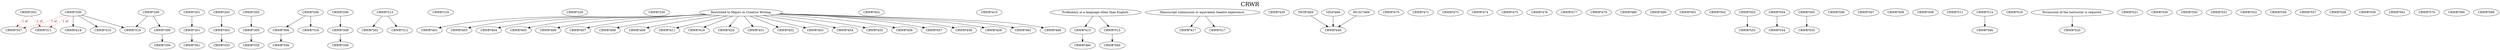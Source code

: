 digraph CRWR {
labelloc = "t";
label = "CRWR"
fontsize = 27;
"CRWR*200"
"CRWR*201"
"CRWR*203"
"CRWR*205"
"CRWR*206"
"CRWR*208"
"CRWR*209"
"CRWR*213"
"CRWR*216"
"CRWR*220"
"CRWR*230"
"CRWR*201" -> "CRWR*301" [style=solid]
"CRWR*213" -> "CRWR*302" [style=solid]
"CRWR*203" -> "CRWR*303" [style=solid]
"CRWR*205" -> "CRWR*305" [style=solid]
"CRWR*206" -> "CRWR*306" [style=solid]
"CRWR*200" -> "CRWR*307" [style=dashed] [label="1 of", fontcolor=firebrick4] [color=red3]
"CRWR*202" -> "CRWR*307" [style=dashed] [label="1 of", fontcolor=firebrick4] [color=red3]
"CRWR*208" -> "CRWR*308" [style=solid]
"CRWR*209" -> "CRWR*309" [style=solid]
"CRWR*200" -> "CRWR*310" [style=solid]
"CRWR*200" -> "CRWR*311" [style=dashed] [label="1 of", fontcolor=firebrick4] [color=red3]
"CRWR*202" -> "CRWR*311" [style=dashed] [label="1 of", fontcolor=firebrick4] [color=red3]
"CRWR*213" -> "CRWR*312" [style=solid]
"CRWR*206" -> "CRWR*316" [style=solid]
"CRWR*200" -> "CRWR*319"
"CRWR*209" -> "CRWR*319"
"CRWR*301" -> "CRWR*351" [style=solid]
"CRWR*303" -> "CRWR*353" [style=solid]
"CRWR*305" -> "CRWR*355" [style=solid]
"CRWR*306" -> "CRWR*356" [style=solid]
"CRWR*308" -> "CRWR*358" [style=solid]
"CRWR*309" -> "CRWR*359" [style=solid]
"Restricted to Majors in Creative Writing." -> "CRWR*401" [style=solid]
"CRWR*402"
"Restricted to Majors in Creative Writing." -> "CRWR*403" [style=solid]
"Restricted to Majors in Creative Writing." -> "CRWR*404" [style=solid]
"Restricted to Majors in Creative Writing." -> "CRWR*405" [style=solid]
"Restricted to Majors in Creative Writing." -> "CRWR*406" [style=solid]
"Restricted to Majors in Creative Writing." -> "CRWR*407" [style=solid]
"Restricted to Majors in Creative Writing." -> "CRWR*408" [style=solid]
"Restricted to Majors in Creative Writing." -> "CRWR*409" [style=solid]
"CRWR*410"
"Restricted to Majors in Creative Writing." -> "CRWR*411" [style=solid]
"Proficiency in a language other than English." -> "CRWR*415" [style=solid]
"Restricted to Majors in Creative Writing." -> "CRWR*416" [style=solid]
"Manuscript submission or equivalent theatre experience." -> "CRWR*417" [style=solid]
"CRWR*200" -> "CRWR*419" [style=solid]
"Restricted to Majors in Creative Writing." -> "CRWR*420" [style=solid]
"CRWR*430"
"THTR*469" -> "CRWR*440" [style=solid]
"VISA*469" -> "CRWR*440" [style=solid]
"MUSC*469" -> "CRWR*440" [style=solid]
"Restricted to Majors in Creative Writing." -> "CRWR*451" [style=solid]
"Restricted to Majors in Creative Writing." -> "CRWR*452" [style=solid]
"Restricted to Majors in Creative Writing." -> "CRWR*453" [style=solid]
"Restricted to Majors in Creative Writing." -> "CRWR*454" [style=solid]
"Restricted to Majors in Creative Writing." -> "CRWR*455" [style=solid]
"Restricted to Majors in Creative Writing." -> "CRWR*456" [style=solid]
"Restricted to Majors in Creative Writing." -> "CRWR*457" [style=solid]
"Restricted to Majors in Creative Writing." -> "CRWR*458" [style=solid]
"Restricted to Majors in Creative Writing." -> "CRWR*459" [style=solid]
"CRWR*415" -> "CRWR*460" [style=solid]
"Restricted to Majors in Creative Writing." -> "CRWR*461" [style=solid]
"Restricted to Majors in Creative Writing." -> "CRWR*466" [style=solid]
"CRWR*470"
"CRWR*471"
"CRWR*473"
"CRWR*474"
"CRWR*475"
"CRWR*476"
"CRWR*477"
"CRWR*479"
"CRWR*480"
"CRWR*490"
"CRWR*501"
"CRWR*502"
"CRWR*503"
"CRWR*504"
"CRWR*505"
"CRWR*506"
"CRWR*507"
"CRWR*508"
"CRWR*509"
"CRWR*511"
"CRWR*514"
"Proficiency in a language other than English." -> "CRWR*515" [style=solid]
"Manuscript submission or equivalent theatre experience." -> "CRWR*517" [style=solid]
"CRWR*519"
"Permission of the instructor is required." -> "CRWR*520" [style=solid]
"CRWR*521"
"CRWR*530"
"CRWR*550"
"CRWR*551"
"CRWR*552"
"CRWR*503" -> "CRWR*553" [style=solid]
"CRWR*504" -> "CRWR*554" [style=solid]
"CRWR*505" -> "CRWR*555" [style=solid]
"CRWR*556"
"CRWR*557"
"CRWR*558"
"CRWR*559"
"CRWR*515" -> "CRWR*560" [style=solid]
"CRWR*561"
"CRWR*514" -> "CRWR*566" [style=solid]
"CRWR*570"
"CRWR*590"
"CRWR*599"
}
